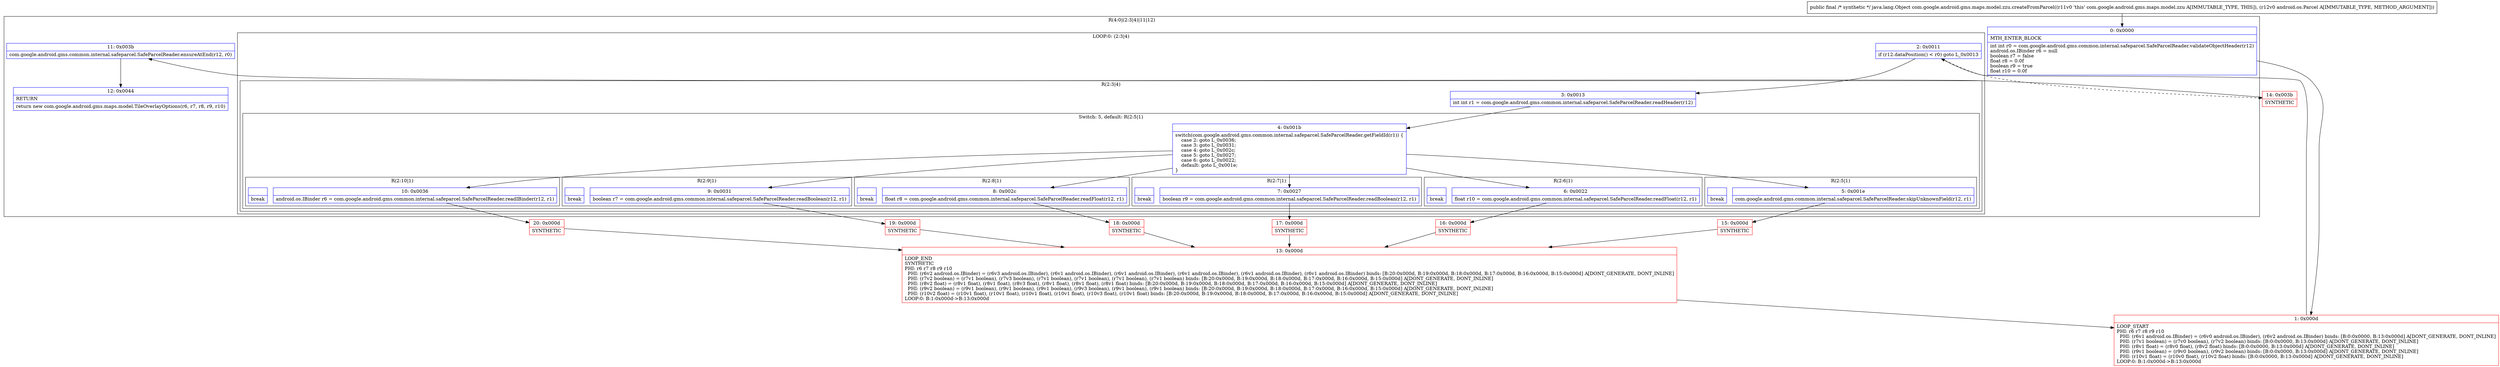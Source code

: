 digraph "CFG forcom.google.android.gms.maps.model.zzu.createFromParcel(Landroid\/os\/Parcel;)Ljava\/lang\/Object;" {
subgraph cluster_Region_156576046 {
label = "R(4:0|(2:3|4)|11|12)";
node [shape=record,color=blue];
Node_0 [shape=record,label="{0\:\ 0x0000|MTH_ENTER_BLOCK\l|int int r0 = com.google.android.gms.common.internal.safeparcel.SafeParcelReader.validateObjectHeader(r12)\landroid.os.IBinder r6 = null\lboolean r7 = false\lfloat r8 = 0.0f\lboolean r9 = true\lfloat r10 = 0.0f\l}"];
subgraph cluster_LoopRegion_778917757 {
label = "LOOP:0: (2:3|4)";
node [shape=record,color=blue];
Node_2 [shape=record,label="{2\:\ 0x0011|if (r12.dataPosition() \< r0) goto L_0x0013\l}"];
subgraph cluster_Region_517135427 {
label = "R(2:3|4)";
node [shape=record,color=blue];
Node_3 [shape=record,label="{3\:\ 0x0013|int int r1 = com.google.android.gms.common.internal.safeparcel.SafeParcelReader.readHeader(r12)\l}"];
subgraph cluster_SwitchRegion_890427347 {
label = "Switch: 5, default: R(2:5|1)";
node [shape=record,color=blue];
Node_4 [shape=record,label="{4\:\ 0x001b|switch(com.google.android.gms.common.internal.safeparcel.SafeParcelReader.getFieldId(r1)) \{\l    case 2: goto L_0x0036;\l    case 3: goto L_0x0031;\l    case 4: goto L_0x002c;\l    case 5: goto L_0x0027;\l    case 6: goto L_0x0022;\l    default: goto L_0x001e;\l\}\l}"];
subgraph cluster_Region_1896550244 {
label = "R(2:10|1)";
node [shape=record,color=blue];
Node_10 [shape=record,label="{10\:\ 0x0036|android.os.IBinder r6 = com.google.android.gms.common.internal.safeparcel.SafeParcelReader.readIBinder(r12, r1)\l}"];
Node_InsnContainer_2101026662 [shape=record,label="{|break\l}"];
}
subgraph cluster_Region_982153631 {
label = "R(2:9|1)";
node [shape=record,color=blue];
Node_9 [shape=record,label="{9\:\ 0x0031|boolean r7 = com.google.android.gms.common.internal.safeparcel.SafeParcelReader.readBoolean(r12, r1)\l}"];
Node_InsnContainer_704680393 [shape=record,label="{|break\l}"];
}
subgraph cluster_Region_439761849 {
label = "R(2:8|1)";
node [shape=record,color=blue];
Node_8 [shape=record,label="{8\:\ 0x002c|float r8 = com.google.android.gms.common.internal.safeparcel.SafeParcelReader.readFloat(r12, r1)\l}"];
Node_InsnContainer_485591594 [shape=record,label="{|break\l}"];
}
subgraph cluster_Region_1587822909 {
label = "R(2:7|1)";
node [shape=record,color=blue];
Node_7 [shape=record,label="{7\:\ 0x0027|boolean r9 = com.google.android.gms.common.internal.safeparcel.SafeParcelReader.readBoolean(r12, r1)\l}"];
Node_InsnContainer_1694831375 [shape=record,label="{|break\l}"];
}
subgraph cluster_Region_2013070754 {
label = "R(2:6|1)";
node [shape=record,color=blue];
Node_6 [shape=record,label="{6\:\ 0x0022|float r10 = com.google.android.gms.common.internal.safeparcel.SafeParcelReader.readFloat(r12, r1)\l}"];
Node_InsnContainer_1080090854 [shape=record,label="{|break\l}"];
}
subgraph cluster_Region_1229178341 {
label = "R(2:5|1)";
node [shape=record,color=blue];
Node_5 [shape=record,label="{5\:\ 0x001e|com.google.android.gms.common.internal.safeparcel.SafeParcelReader.skipUnknownField(r12, r1)\l}"];
Node_InsnContainer_1858125818 [shape=record,label="{|break\l}"];
}
}
}
}
Node_11 [shape=record,label="{11\:\ 0x003b|com.google.android.gms.common.internal.safeparcel.SafeParcelReader.ensureAtEnd(r12, r0)\l}"];
Node_12 [shape=record,label="{12\:\ 0x0044|RETURN\l|return new com.google.android.gms.maps.model.TileOverlayOptions(r6, r7, r8, r9, r10)\l}"];
}
Node_1 [shape=record,color=red,label="{1\:\ 0x000d|LOOP_START\lPHI: r6 r7 r8 r9 r10 \l  PHI: (r6v1 android.os.IBinder) = (r6v0 android.os.IBinder), (r6v2 android.os.IBinder) binds: [B:0:0x0000, B:13:0x000d] A[DONT_GENERATE, DONT_INLINE]\l  PHI: (r7v1 boolean) = (r7v0 boolean), (r7v2 boolean) binds: [B:0:0x0000, B:13:0x000d] A[DONT_GENERATE, DONT_INLINE]\l  PHI: (r8v1 float) = (r8v0 float), (r8v2 float) binds: [B:0:0x0000, B:13:0x000d] A[DONT_GENERATE, DONT_INLINE]\l  PHI: (r9v1 boolean) = (r9v0 boolean), (r9v2 boolean) binds: [B:0:0x0000, B:13:0x000d] A[DONT_GENERATE, DONT_INLINE]\l  PHI: (r10v1 float) = (r10v0 float), (r10v2 float) binds: [B:0:0x0000, B:13:0x000d] A[DONT_GENERATE, DONT_INLINE]\lLOOP:0: B:1:0x000d\-\>B:13:0x000d\l}"];
Node_13 [shape=record,color=red,label="{13\:\ 0x000d|LOOP_END\lSYNTHETIC\lPHI: r6 r7 r8 r9 r10 \l  PHI: (r6v2 android.os.IBinder) = (r6v3 android.os.IBinder), (r6v1 android.os.IBinder), (r6v1 android.os.IBinder), (r6v1 android.os.IBinder), (r6v1 android.os.IBinder), (r6v1 android.os.IBinder) binds: [B:20:0x000d, B:19:0x000d, B:18:0x000d, B:17:0x000d, B:16:0x000d, B:15:0x000d] A[DONT_GENERATE, DONT_INLINE]\l  PHI: (r7v2 boolean) = (r7v1 boolean), (r7v3 boolean), (r7v1 boolean), (r7v1 boolean), (r7v1 boolean), (r7v1 boolean) binds: [B:20:0x000d, B:19:0x000d, B:18:0x000d, B:17:0x000d, B:16:0x000d, B:15:0x000d] A[DONT_GENERATE, DONT_INLINE]\l  PHI: (r8v2 float) = (r8v1 float), (r8v1 float), (r8v3 float), (r8v1 float), (r8v1 float), (r8v1 float) binds: [B:20:0x000d, B:19:0x000d, B:18:0x000d, B:17:0x000d, B:16:0x000d, B:15:0x000d] A[DONT_GENERATE, DONT_INLINE]\l  PHI: (r9v2 boolean) = (r9v1 boolean), (r9v1 boolean), (r9v1 boolean), (r9v3 boolean), (r9v1 boolean), (r9v1 boolean) binds: [B:20:0x000d, B:19:0x000d, B:18:0x000d, B:17:0x000d, B:16:0x000d, B:15:0x000d] A[DONT_GENERATE, DONT_INLINE]\l  PHI: (r10v2 float) = (r10v1 float), (r10v1 float), (r10v1 float), (r10v1 float), (r10v3 float), (r10v1 float) binds: [B:20:0x000d, B:19:0x000d, B:18:0x000d, B:17:0x000d, B:16:0x000d, B:15:0x000d] A[DONT_GENERATE, DONT_INLINE]\lLOOP:0: B:1:0x000d\-\>B:13:0x000d\l}"];
Node_14 [shape=record,color=red,label="{14\:\ 0x003b|SYNTHETIC\l}"];
Node_15 [shape=record,color=red,label="{15\:\ 0x000d|SYNTHETIC\l}"];
Node_16 [shape=record,color=red,label="{16\:\ 0x000d|SYNTHETIC\l}"];
Node_17 [shape=record,color=red,label="{17\:\ 0x000d|SYNTHETIC\l}"];
Node_18 [shape=record,color=red,label="{18\:\ 0x000d|SYNTHETIC\l}"];
Node_19 [shape=record,color=red,label="{19\:\ 0x000d|SYNTHETIC\l}"];
Node_20 [shape=record,color=red,label="{20\:\ 0x000d|SYNTHETIC\l}"];
MethodNode[shape=record,label="{public final \/* synthetic *\/ java.lang.Object com.google.android.gms.maps.model.zzu.createFromParcel((r11v0 'this' com.google.android.gms.maps.model.zzu A[IMMUTABLE_TYPE, THIS]), (r12v0 android.os.Parcel A[IMMUTABLE_TYPE, METHOD_ARGUMENT])) }"];
MethodNode -> Node_0;
Node_0 -> Node_1;
Node_2 -> Node_3;
Node_2 -> Node_14[style=dashed];
Node_3 -> Node_4;
Node_4 -> Node_5;
Node_4 -> Node_6;
Node_4 -> Node_7;
Node_4 -> Node_8;
Node_4 -> Node_9;
Node_4 -> Node_10;
Node_10 -> Node_20;
Node_9 -> Node_19;
Node_8 -> Node_18;
Node_7 -> Node_17;
Node_6 -> Node_16;
Node_5 -> Node_15;
Node_11 -> Node_12;
Node_1 -> Node_2;
Node_13 -> Node_1;
Node_14 -> Node_11;
Node_15 -> Node_13;
Node_16 -> Node_13;
Node_17 -> Node_13;
Node_18 -> Node_13;
Node_19 -> Node_13;
Node_20 -> Node_13;
}

